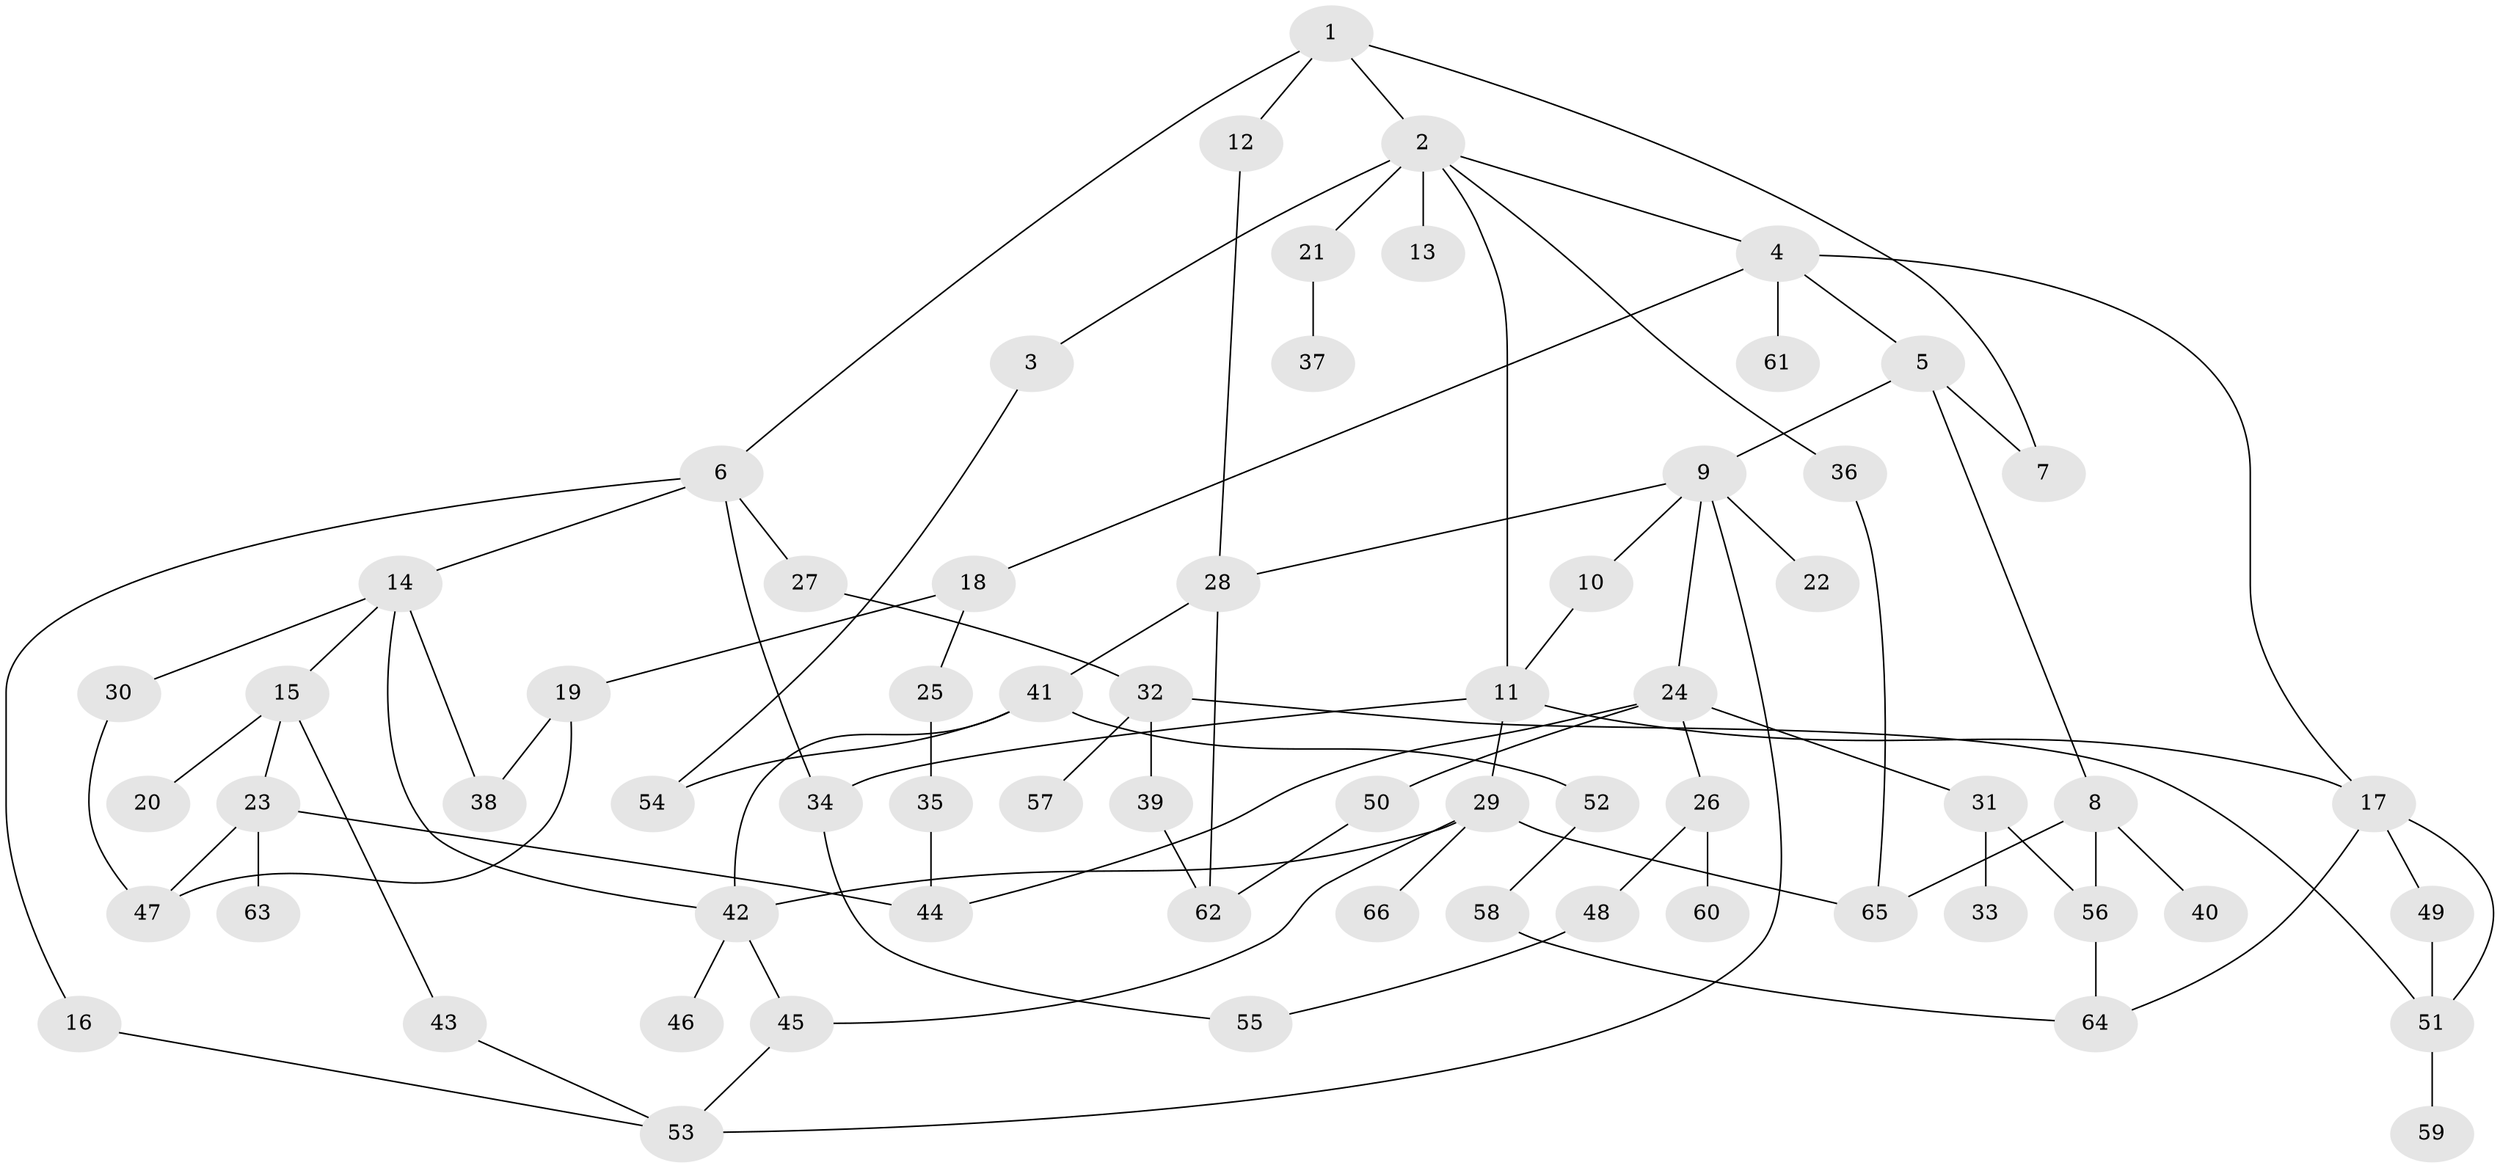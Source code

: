 // Generated by graph-tools (version 1.1) at 2025/41/03/09/25 04:41:14]
// undirected, 66 vertices, 92 edges
graph export_dot {
graph [start="1"]
  node [color=gray90,style=filled];
  1;
  2;
  3;
  4;
  5;
  6;
  7;
  8;
  9;
  10;
  11;
  12;
  13;
  14;
  15;
  16;
  17;
  18;
  19;
  20;
  21;
  22;
  23;
  24;
  25;
  26;
  27;
  28;
  29;
  30;
  31;
  32;
  33;
  34;
  35;
  36;
  37;
  38;
  39;
  40;
  41;
  42;
  43;
  44;
  45;
  46;
  47;
  48;
  49;
  50;
  51;
  52;
  53;
  54;
  55;
  56;
  57;
  58;
  59;
  60;
  61;
  62;
  63;
  64;
  65;
  66;
  1 -- 2;
  1 -- 6;
  1 -- 12;
  1 -- 7;
  2 -- 3;
  2 -- 4;
  2 -- 11;
  2 -- 13;
  2 -- 21;
  2 -- 36;
  3 -- 54;
  4 -- 5;
  4 -- 18;
  4 -- 61;
  4 -- 17;
  5 -- 7;
  5 -- 8;
  5 -- 9;
  6 -- 14;
  6 -- 16;
  6 -- 27;
  6 -- 34;
  8 -- 40;
  8 -- 65;
  8 -- 56;
  9 -- 10;
  9 -- 22;
  9 -- 24;
  9 -- 53;
  9 -- 28;
  10 -- 11;
  11 -- 17;
  11 -- 29;
  11 -- 34;
  12 -- 28;
  14 -- 15;
  14 -- 30;
  14 -- 38;
  14 -- 42;
  15 -- 20;
  15 -- 23;
  15 -- 43;
  16 -- 53;
  17 -- 49;
  17 -- 51;
  17 -- 64;
  18 -- 19;
  18 -- 25;
  19 -- 47;
  19 -- 38;
  21 -- 37;
  23 -- 44;
  23 -- 47;
  23 -- 63;
  24 -- 26;
  24 -- 31;
  24 -- 50;
  24 -- 44;
  25 -- 35;
  26 -- 48;
  26 -- 60;
  27 -- 32;
  28 -- 41;
  28 -- 62;
  29 -- 42;
  29 -- 66;
  29 -- 45;
  29 -- 65;
  30 -- 47;
  31 -- 33;
  31 -- 56;
  32 -- 39;
  32 -- 57;
  32 -- 51;
  34 -- 55;
  35 -- 44;
  36 -- 65;
  39 -- 62;
  41 -- 52;
  41 -- 42;
  41 -- 54;
  42 -- 45;
  42 -- 46;
  43 -- 53;
  45 -- 53;
  48 -- 55;
  49 -- 51;
  50 -- 62;
  51 -- 59;
  52 -- 58;
  56 -- 64;
  58 -- 64;
}
